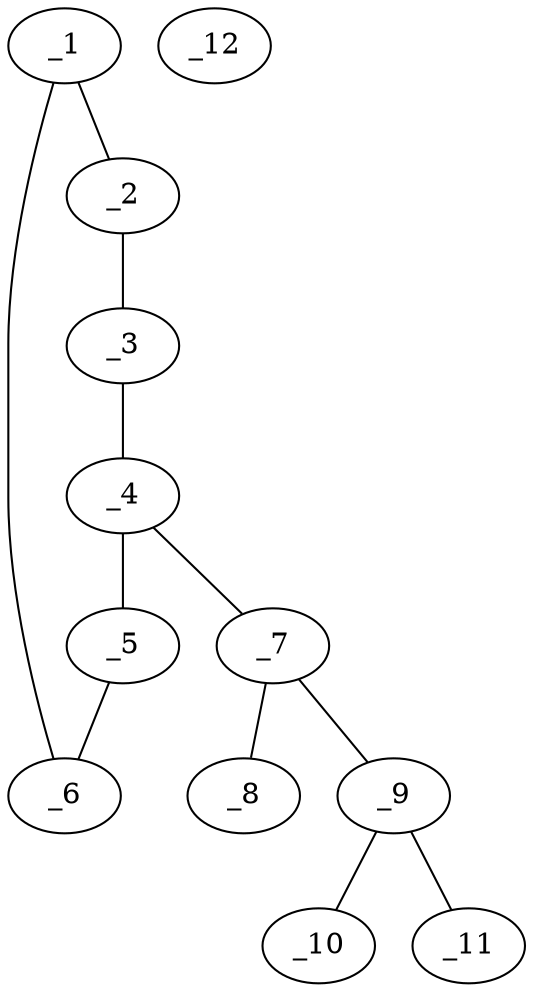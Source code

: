 graph molid624720 {
	_1	 [charge=0,
		chem=1,
		symbol="C  ",
		x="2.866",
		y="-2.25"];
	_2	 [charge=0,
		chem=1,
		symbol="C  ",
		x="3.7321",
		y="-1.75"];
	_1 -- _2	 [valence=1];
	_6	 [charge=0,
		chem=1,
		symbol="C  ",
		x=2,
		y="-1.75"];
	_1 -- _6	 [valence=2];
	_3	 [charge=0,
		chem=1,
		symbol="C  ",
		x="3.7321",
		y="-0.75"];
	_2 -- _3	 [valence=2];
	_4	 [charge=0,
		chem=1,
		symbol="C  ",
		x="2.866",
		y="-0.25"];
	_3 -- _4	 [valence=1];
	_5	 [charge=0,
		chem=1,
		symbol="C  ",
		x=2,
		y="-0.75"];
	_4 -- _5	 [valence=2];
	_7	 [charge=0,
		chem=1,
		symbol="C  ",
		x="2.866",
		y="0.75"];
	_4 -- _7	 [valence=1];
	_5 -- _6	 [valence=1];
	_8	 [charge=0,
		chem=4,
		symbol="N  ",
		x=2,
		y="1.25"];
	_7 -- _8	 [valence=2];
	_9	 [charge=0,
		chem=4,
		symbol="N  ",
		x="3.7321",
		y="1.25"];
	_7 -- _9	 [valence=1];
	_10	 [charge=0,
		chem=1,
		symbol="C  ",
		x="3.7321",
		y="2.25"];
	_9 -- _10	 [valence=1];
	_11	 [charge=0,
		chem=1,
		symbol="C  ",
		x="4.5981",
		y="0.75"];
	_9 -- _11	 [valence=1];
	_12	 [charge=0,
		chem=7,
		symbol="Cl ",
		x="6.5981",
		y=0];
}
